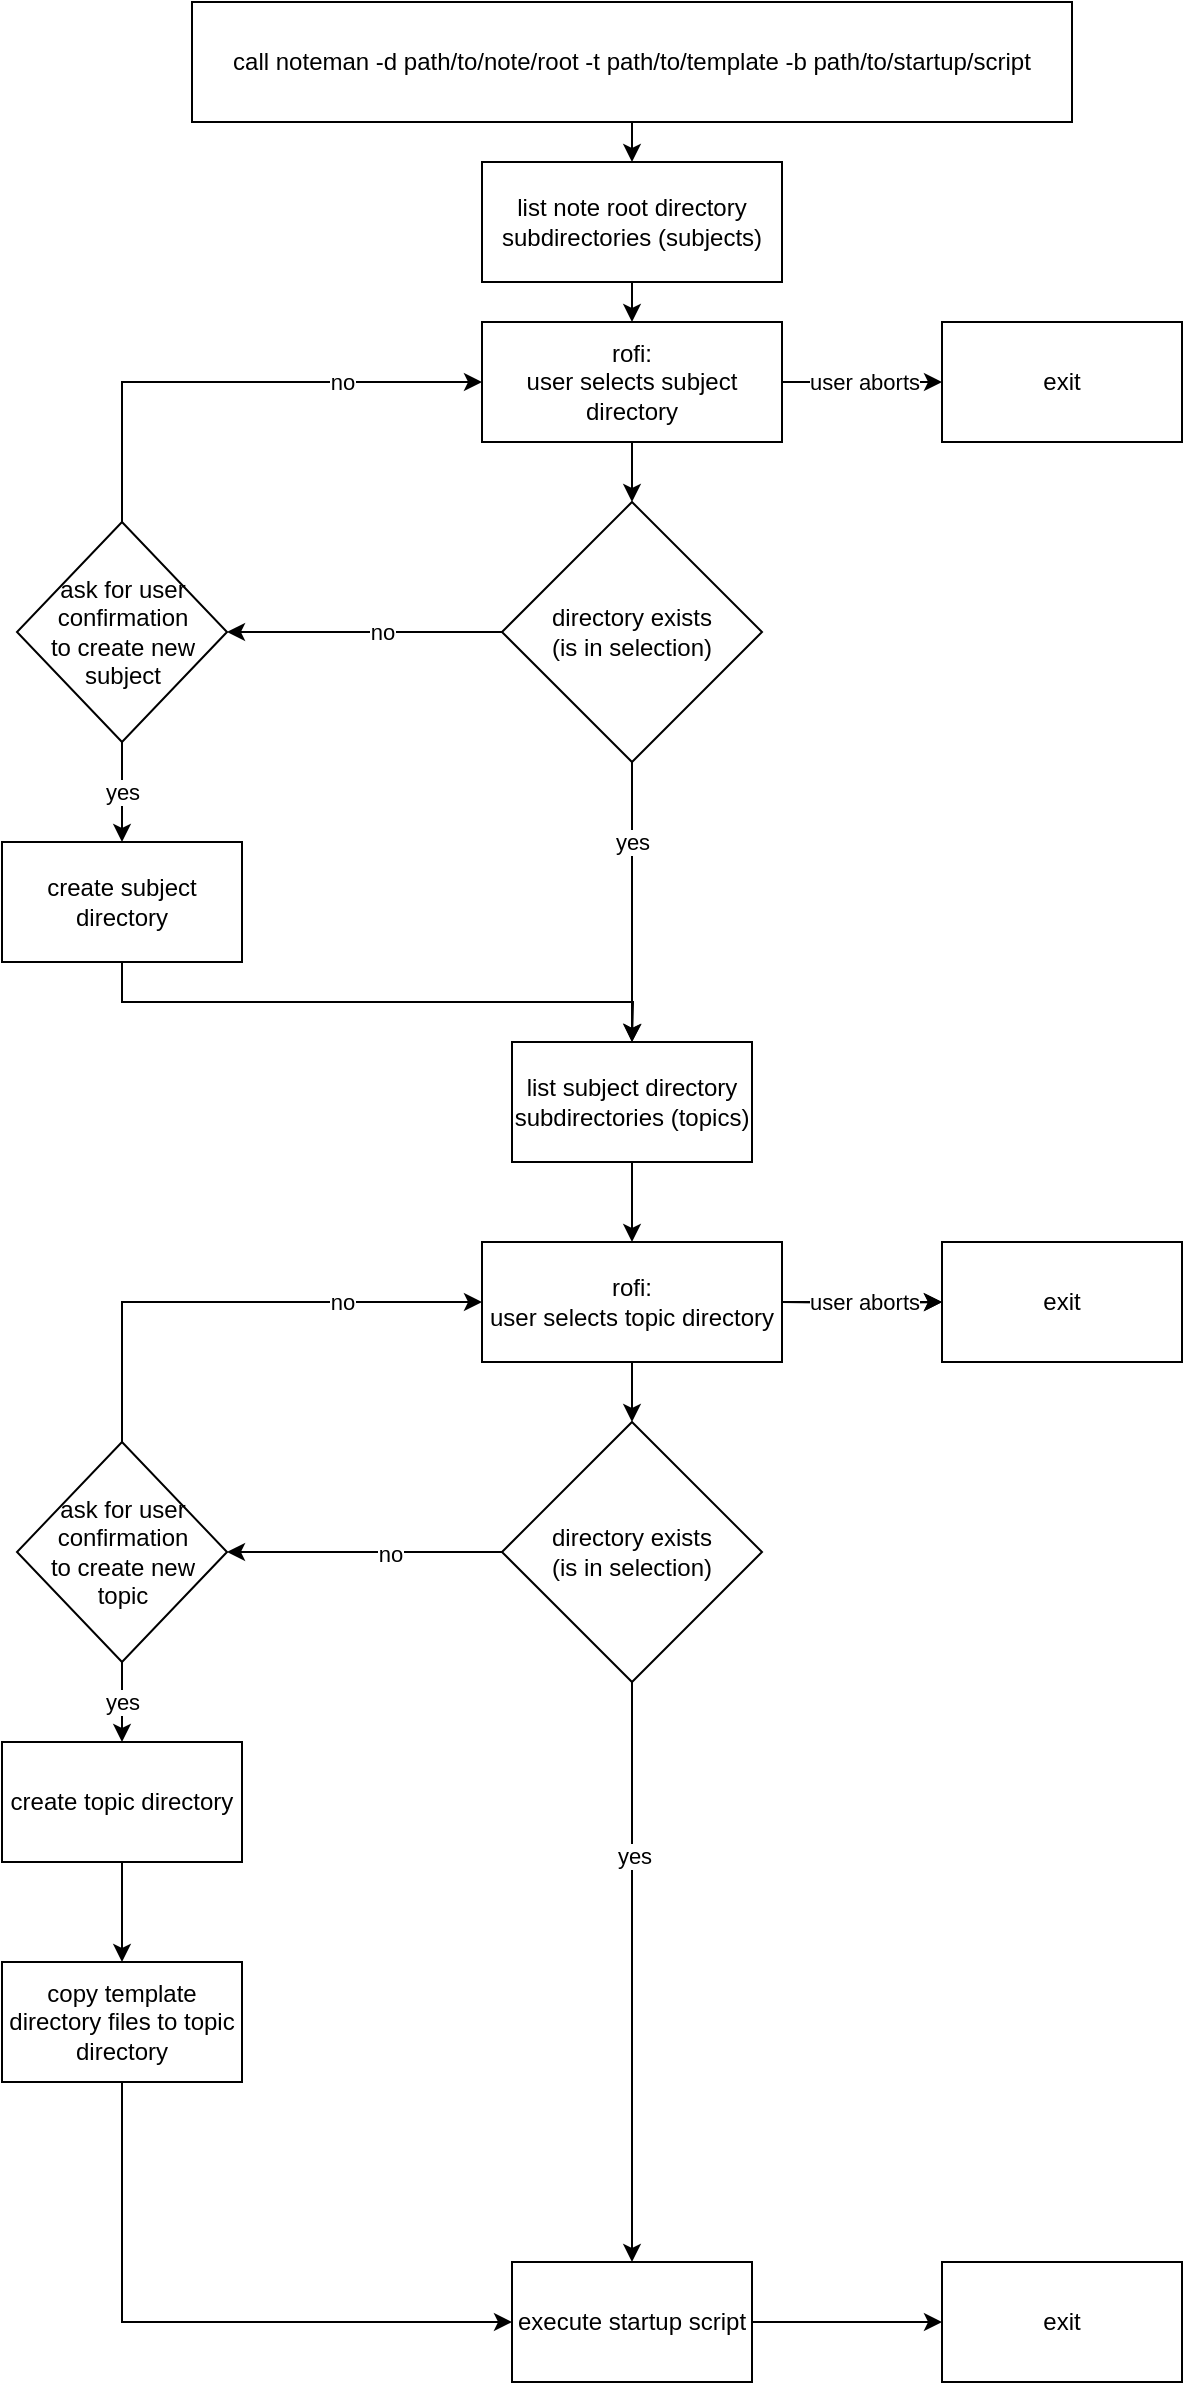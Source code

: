 <mxfile version="20.8.13" type="device"><diagram id="nUxIuqObC8E1jHD7Jy7F" name="Page-1"><mxGraphModel dx="1414" dy="924" grid="1" gridSize="10" guides="1" tooltips="1" connect="1" arrows="1" fold="1" page="1" pageScale="1" pageWidth="827" pageHeight="2000" math="0" shadow="0"><root><mxCell id="0"/><mxCell id="1" parent="0"/><mxCell id="XmpS5DuZ2hurFtYtz7IP-7" style="edgeStyle=orthogonalEdgeStyle;rounded=0;orthogonalLoop=1;jettySize=auto;html=1;exitX=0.5;exitY=1;exitDx=0;exitDy=0;entryX=0.5;entryY=0;entryDx=0;entryDy=0;" edge="1" parent="1" source="XmpS5DuZ2hurFtYtz7IP-1" target="XmpS5DuZ2hurFtYtz7IP-2"><mxGeometry relative="1" as="geometry"/></mxCell><mxCell id="XmpS5DuZ2hurFtYtz7IP-1" value="call noteman -d path/to/note/root -t path/to/template -b path/to/startup/script" style="rounded=0;whiteSpace=wrap;html=1;" vertex="1" parent="1"><mxGeometry x="205" y="50" width="440" height="60" as="geometry"/></mxCell><mxCell id="XmpS5DuZ2hurFtYtz7IP-6" style="edgeStyle=orthogonalEdgeStyle;rounded=0;orthogonalLoop=1;jettySize=auto;html=1;exitX=0.5;exitY=1;exitDx=0;exitDy=0;entryX=0.5;entryY=0;entryDx=0;entryDy=0;" edge="1" parent="1" source="XmpS5DuZ2hurFtYtz7IP-2" target="XmpS5DuZ2hurFtYtz7IP-3"><mxGeometry relative="1" as="geometry"/></mxCell><mxCell id="XmpS5DuZ2hurFtYtz7IP-2" value="list note root directory subdirectories (subjects)" style="rounded=0;whiteSpace=wrap;html=1;" vertex="1" parent="1"><mxGeometry x="350" y="130" width="150" height="60" as="geometry"/></mxCell><mxCell id="XmpS5DuZ2hurFtYtz7IP-11" style="edgeStyle=orthogonalEdgeStyle;rounded=0;orthogonalLoop=1;jettySize=auto;html=1;exitX=1;exitY=0.5;exitDx=0;exitDy=0;entryX=0;entryY=0.5;entryDx=0;entryDy=0;" edge="1" parent="1" source="XmpS5DuZ2hurFtYtz7IP-3" target="XmpS5DuZ2hurFtYtz7IP-10"><mxGeometry relative="1" as="geometry"><mxPoint x="730" y="240" as="targetPoint"/></mxGeometry></mxCell><mxCell id="XmpS5DuZ2hurFtYtz7IP-12" value="user aborts" style="edgeLabel;html=1;align=center;verticalAlign=middle;resizable=0;points=[];" vertex="1" connectable="0" parent="XmpS5DuZ2hurFtYtz7IP-11"><mxGeometry x="-0.613" y="-3" relative="1" as="geometry"><mxPoint x="25" y="-3" as="offset"/></mxGeometry></mxCell><mxCell id="XmpS5DuZ2hurFtYtz7IP-3" value="rofi:&lt;br&gt;user selects subject directory" style="rounded=0;whiteSpace=wrap;html=1;" vertex="1" parent="1"><mxGeometry x="350" y="210" width="150" height="60" as="geometry"/></mxCell><mxCell id="XmpS5DuZ2hurFtYtz7IP-17" style="edgeStyle=orthogonalEdgeStyle;rounded=0;orthogonalLoop=1;jettySize=auto;html=1;exitX=0.5;exitY=1;exitDx=0;exitDy=0;entryX=0.5;entryY=0;entryDx=0;entryDy=0;" edge="1" parent="1" source="XmpS5DuZ2hurFtYtz7IP-4"><mxGeometry relative="1" as="geometry"><mxPoint x="425" y="570" as="targetPoint"/></mxGeometry></mxCell><mxCell id="XmpS5DuZ2hurFtYtz7IP-19" value="yes" style="edgeLabel;html=1;align=center;verticalAlign=middle;resizable=0;points=[];" vertex="1" connectable="0" parent="XmpS5DuZ2hurFtYtz7IP-17"><mxGeometry x="-0.659" y="3" relative="1" as="geometry"><mxPoint x="-3" y="16" as="offset"/></mxGeometry></mxCell><mxCell id="XmpS5DuZ2hurFtYtz7IP-40" style="edgeStyle=orthogonalEdgeStyle;rounded=0;orthogonalLoop=1;jettySize=auto;html=1;exitX=0;exitY=0.5;exitDx=0;exitDy=0;entryX=0.5;entryY=0;entryDx=0;entryDy=0;" edge="1" parent="1" source="XmpS5DuZ2hurFtYtz7IP-4" target="XmpS5DuZ2hurFtYtz7IP-39"><mxGeometry relative="1" as="geometry"/></mxCell><mxCell id="XmpS5DuZ2hurFtYtz7IP-41" value="no" style="edgeLabel;html=1;align=center;verticalAlign=middle;resizable=0;points=[];" vertex="1" connectable="0" parent="XmpS5DuZ2hurFtYtz7IP-40"><mxGeometry x="-0.156" relative="1" as="geometry"><mxPoint x="-2" as="offset"/></mxGeometry></mxCell><mxCell id="XmpS5DuZ2hurFtYtz7IP-4" value="directory exists&lt;br&gt;(is in selection)" style="rhombus;whiteSpace=wrap;html=1;" vertex="1" parent="1"><mxGeometry x="360" y="300" width="130" height="130" as="geometry"/></mxCell><mxCell id="XmpS5DuZ2hurFtYtz7IP-5" value="" style="endArrow=classic;html=1;rounded=0;exitX=0.5;exitY=1;exitDx=0;exitDy=0;entryX=0.5;entryY=0;entryDx=0;entryDy=0;" edge="1" parent="1" source="XmpS5DuZ2hurFtYtz7IP-3" target="XmpS5DuZ2hurFtYtz7IP-4"><mxGeometry width="50" height="50" relative="1" as="geometry"><mxPoint x="520" y="320" as="sourcePoint"/><mxPoint x="520" y="370" as="targetPoint"/></mxGeometry></mxCell><mxCell id="XmpS5DuZ2hurFtYtz7IP-18" style="edgeStyle=orthogonalEdgeStyle;rounded=0;orthogonalLoop=1;jettySize=auto;html=1;exitX=0.5;exitY=1;exitDx=0;exitDy=0;entryX=0.5;entryY=0;entryDx=0;entryDy=0;" edge="1" parent="1" source="XmpS5DuZ2hurFtYtz7IP-8"><mxGeometry relative="1" as="geometry"><mxPoint x="425" y="570" as="targetPoint"/></mxGeometry></mxCell><mxCell id="XmpS5DuZ2hurFtYtz7IP-8" value="create subject directory" style="rounded=0;whiteSpace=wrap;html=1;" vertex="1" parent="1"><mxGeometry x="110" y="470" width="120" height="60" as="geometry"/></mxCell><mxCell id="XmpS5DuZ2hurFtYtz7IP-10" value="exit" style="rounded=0;whiteSpace=wrap;html=1;" vertex="1" parent="1"><mxGeometry x="580" y="210" width="120" height="60" as="geometry"/></mxCell><mxCell id="XmpS5DuZ2hurFtYtz7IP-21" style="edgeStyle=orthogonalEdgeStyle;rounded=0;orthogonalLoop=1;jettySize=auto;html=1;exitX=0.5;exitY=1;exitDx=0;exitDy=0;entryX=0.5;entryY=0;entryDx=0;entryDy=0;" edge="1" parent="1" source="XmpS5DuZ2hurFtYtz7IP-15" target="XmpS5DuZ2hurFtYtz7IP-20"><mxGeometry relative="1" as="geometry"/></mxCell><mxCell id="XmpS5DuZ2hurFtYtz7IP-15" value="list subject directory subdirectories (topics)" style="rounded=0;whiteSpace=wrap;html=1;" vertex="1" parent="1"><mxGeometry x="365" y="570" width="120" height="60" as="geometry"/></mxCell><mxCell id="XmpS5DuZ2hurFtYtz7IP-28" style="edgeStyle=orthogonalEdgeStyle;rounded=0;orthogonalLoop=1;jettySize=auto;html=1;exitX=0.5;exitY=1;exitDx=0;exitDy=0;entryX=0.5;entryY=0;entryDx=0;entryDy=0;" edge="1" parent="1" source="XmpS5DuZ2hurFtYtz7IP-20" target="XmpS5DuZ2hurFtYtz7IP-26"><mxGeometry relative="1" as="geometry"/></mxCell><mxCell id="XmpS5DuZ2hurFtYtz7IP-37" value="" style="edgeStyle=orthogonalEdgeStyle;rounded=0;orthogonalLoop=1;jettySize=auto;html=1;" edge="1" parent="1" source="XmpS5DuZ2hurFtYtz7IP-20" target="XmpS5DuZ2hurFtYtz7IP-35"><mxGeometry relative="1" as="geometry"/></mxCell><mxCell id="XmpS5DuZ2hurFtYtz7IP-20" value="rofi:&lt;br&gt;user selects topic directory" style="rounded=0;whiteSpace=wrap;html=1;" vertex="1" parent="1"><mxGeometry x="350" y="670" width="150" height="60" as="geometry"/></mxCell><mxCell id="XmpS5DuZ2hurFtYtz7IP-46" style="edgeStyle=orthogonalEdgeStyle;rounded=0;orthogonalLoop=1;jettySize=auto;html=1;exitX=0;exitY=0.5;exitDx=0;exitDy=0;entryX=0.5;entryY=0;entryDx=0;entryDy=0;" edge="1" parent="1" source="XmpS5DuZ2hurFtYtz7IP-26" target="XmpS5DuZ2hurFtYtz7IP-45"><mxGeometry relative="1" as="geometry"/></mxCell><mxCell id="XmpS5DuZ2hurFtYtz7IP-48" value="no" style="edgeLabel;html=1;align=center;verticalAlign=middle;resizable=0;points=[];" vertex="1" connectable="0" parent="XmpS5DuZ2hurFtYtz7IP-46"><mxGeometry x="-0.185" y="1" relative="1" as="geometry"><mxPoint as="offset"/></mxGeometry></mxCell><mxCell id="XmpS5DuZ2hurFtYtz7IP-54" style="edgeStyle=orthogonalEdgeStyle;rounded=0;orthogonalLoop=1;jettySize=auto;html=1;exitX=0.5;exitY=1;exitDx=0;exitDy=0;entryX=0.5;entryY=0;entryDx=0;entryDy=0;" edge="1" parent="1" source="XmpS5DuZ2hurFtYtz7IP-26" target="XmpS5DuZ2hurFtYtz7IP-53"><mxGeometry relative="1" as="geometry"/></mxCell><mxCell id="XmpS5DuZ2hurFtYtz7IP-56" value="yes" style="edgeLabel;html=1;align=center;verticalAlign=middle;resizable=0;points=[];" vertex="1" connectable="0" parent="XmpS5DuZ2hurFtYtz7IP-54"><mxGeometry x="-0.4" y="1" relative="1" as="geometry"><mxPoint as="offset"/></mxGeometry></mxCell><mxCell id="XmpS5DuZ2hurFtYtz7IP-26" value="directory exists&lt;br&gt;(is in selection)" style="rhombus;whiteSpace=wrap;html=1;" vertex="1" parent="1"><mxGeometry x="360" y="760" width="130" height="130" as="geometry"/></mxCell><mxCell id="XmpS5DuZ2hurFtYtz7IP-51" style="edgeStyle=orthogonalEdgeStyle;rounded=0;orthogonalLoop=1;jettySize=auto;html=1;exitX=0.5;exitY=1;exitDx=0;exitDy=0;entryX=0.5;entryY=0;entryDx=0;entryDy=0;" edge="1" parent="1" source="XmpS5DuZ2hurFtYtz7IP-27" target="XmpS5DuZ2hurFtYtz7IP-30"><mxGeometry relative="1" as="geometry"/></mxCell><mxCell id="XmpS5DuZ2hurFtYtz7IP-27" value="create topic directory" style="rounded=0;whiteSpace=wrap;html=1;" vertex="1" parent="1"><mxGeometry x="110" y="920" width="120" height="60" as="geometry"/></mxCell><mxCell id="XmpS5DuZ2hurFtYtz7IP-55" style="edgeStyle=orthogonalEdgeStyle;rounded=0;orthogonalLoop=1;jettySize=auto;html=1;exitX=0.5;exitY=1;exitDx=0;exitDy=0;entryX=0;entryY=0.5;entryDx=0;entryDy=0;" edge="1" parent="1" source="XmpS5DuZ2hurFtYtz7IP-30" target="XmpS5DuZ2hurFtYtz7IP-53"><mxGeometry relative="1" as="geometry"/></mxCell><mxCell id="XmpS5DuZ2hurFtYtz7IP-30" value="copy template directory files to topic directory" style="rounded=0;whiteSpace=wrap;html=1;" vertex="1" parent="1"><mxGeometry x="110" y="1030" width="120" height="60" as="geometry"/></mxCell><mxCell id="XmpS5DuZ2hurFtYtz7IP-33" style="edgeStyle=orthogonalEdgeStyle;rounded=0;orthogonalLoop=1;jettySize=auto;html=1;exitX=1;exitY=0.5;exitDx=0;exitDy=0;entryX=0;entryY=0.5;entryDx=0;entryDy=0;" edge="1" parent="1" target="XmpS5DuZ2hurFtYtz7IP-35"><mxGeometry relative="1" as="geometry"><mxPoint x="730" y="700" as="targetPoint"/><mxPoint x="500" y="700" as="sourcePoint"/></mxGeometry></mxCell><mxCell id="XmpS5DuZ2hurFtYtz7IP-34" value="user aborts" style="edgeLabel;html=1;align=center;verticalAlign=middle;resizable=0;points=[];" vertex="1" connectable="0" parent="XmpS5DuZ2hurFtYtz7IP-33"><mxGeometry x="-0.613" y="-3" relative="1" as="geometry"><mxPoint x="25" y="-3" as="offset"/></mxGeometry></mxCell><mxCell id="XmpS5DuZ2hurFtYtz7IP-35" value="exit" style="rounded=0;whiteSpace=wrap;html=1;" vertex="1" parent="1"><mxGeometry x="580" y="670" width="120" height="60" as="geometry"/></mxCell><mxCell id="XmpS5DuZ2hurFtYtz7IP-42" value="yes" style="edgeStyle=orthogonalEdgeStyle;rounded=0;orthogonalLoop=1;jettySize=auto;html=1;exitX=1;exitY=0.5;exitDx=0;exitDy=0;entryX=0.5;entryY=0;entryDx=0;entryDy=0;" edge="1" parent="1" source="XmpS5DuZ2hurFtYtz7IP-39" target="XmpS5DuZ2hurFtYtz7IP-8"><mxGeometry relative="1" as="geometry"/></mxCell><mxCell id="XmpS5DuZ2hurFtYtz7IP-43" style="edgeStyle=orthogonalEdgeStyle;rounded=0;orthogonalLoop=1;jettySize=auto;html=1;exitX=0;exitY=0.5;exitDx=0;exitDy=0;entryX=0;entryY=0.5;entryDx=0;entryDy=0;" edge="1" parent="1" source="XmpS5DuZ2hurFtYtz7IP-39" target="XmpS5DuZ2hurFtYtz7IP-3"><mxGeometry relative="1" as="geometry"/></mxCell><mxCell id="XmpS5DuZ2hurFtYtz7IP-44" value="no" style="edgeLabel;html=1;align=center;verticalAlign=middle;resizable=0;points=[];" vertex="1" connectable="0" parent="XmpS5DuZ2hurFtYtz7IP-43"><mxGeometry x="0.44" y="-2" relative="1" as="geometry"><mxPoint y="-2" as="offset"/></mxGeometry></mxCell><mxCell id="XmpS5DuZ2hurFtYtz7IP-39" value="ask for user confirmation&lt;br&gt;to create new subject" style="rhombus;whiteSpace=wrap;html=1;direction=south;" vertex="1" parent="1"><mxGeometry x="117.5" y="310" width="105" height="110" as="geometry"/></mxCell><mxCell id="XmpS5DuZ2hurFtYtz7IP-47" value="yes" style="edgeStyle=orthogonalEdgeStyle;rounded=0;orthogonalLoop=1;jettySize=auto;html=1;exitX=1;exitY=0.5;exitDx=0;exitDy=0;entryX=0.5;entryY=0;entryDx=0;entryDy=0;" edge="1" parent="1" source="XmpS5DuZ2hurFtYtz7IP-45" target="XmpS5DuZ2hurFtYtz7IP-27"><mxGeometry relative="1" as="geometry"/></mxCell><mxCell id="XmpS5DuZ2hurFtYtz7IP-49" style="edgeStyle=orthogonalEdgeStyle;rounded=0;orthogonalLoop=1;jettySize=auto;html=1;exitX=0;exitY=0.5;exitDx=0;exitDy=0;entryX=0;entryY=0.5;entryDx=0;entryDy=0;" edge="1" parent="1" source="XmpS5DuZ2hurFtYtz7IP-45" target="XmpS5DuZ2hurFtYtz7IP-20"><mxGeometry relative="1" as="geometry"/></mxCell><mxCell id="XmpS5DuZ2hurFtYtz7IP-50" value="no" style="edgeLabel;html=1;align=center;verticalAlign=middle;resizable=0;points=[];" vertex="1" connectable="0" parent="XmpS5DuZ2hurFtYtz7IP-49"><mxGeometry x="0.472" y="-3" relative="1" as="geometry"><mxPoint x="-4" y="-3" as="offset"/></mxGeometry></mxCell><mxCell id="XmpS5DuZ2hurFtYtz7IP-45" value="ask for user confirmation&lt;br&gt;to create new&lt;br&gt;topic" style="rhombus;whiteSpace=wrap;html=1;direction=south;" vertex="1" parent="1"><mxGeometry x="117.5" y="770" width="105" height="110" as="geometry"/></mxCell><mxCell id="XmpS5DuZ2hurFtYtz7IP-58" style="edgeStyle=orthogonalEdgeStyle;rounded=0;orthogonalLoop=1;jettySize=auto;html=1;exitX=1;exitY=0.5;exitDx=0;exitDy=0;entryX=0;entryY=0.5;entryDx=0;entryDy=0;" edge="1" parent="1" source="XmpS5DuZ2hurFtYtz7IP-53" target="XmpS5DuZ2hurFtYtz7IP-57"><mxGeometry relative="1" as="geometry"/></mxCell><mxCell id="XmpS5DuZ2hurFtYtz7IP-53" value="execute startup script" style="rounded=0;whiteSpace=wrap;html=1;" vertex="1" parent="1"><mxGeometry x="365" y="1180" width="120" height="60" as="geometry"/></mxCell><mxCell id="XmpS5DuZ2hurFtYtz7IP-57" value="exit" style="rounded=0;whiteSpace=wrap;html=1;" vertex="1" parent="1"><mxGeometry x="580" y="1180" width="120" height="60" as="geometry"/></mxCell></root></mxGraphModel></diagram></mxfile>